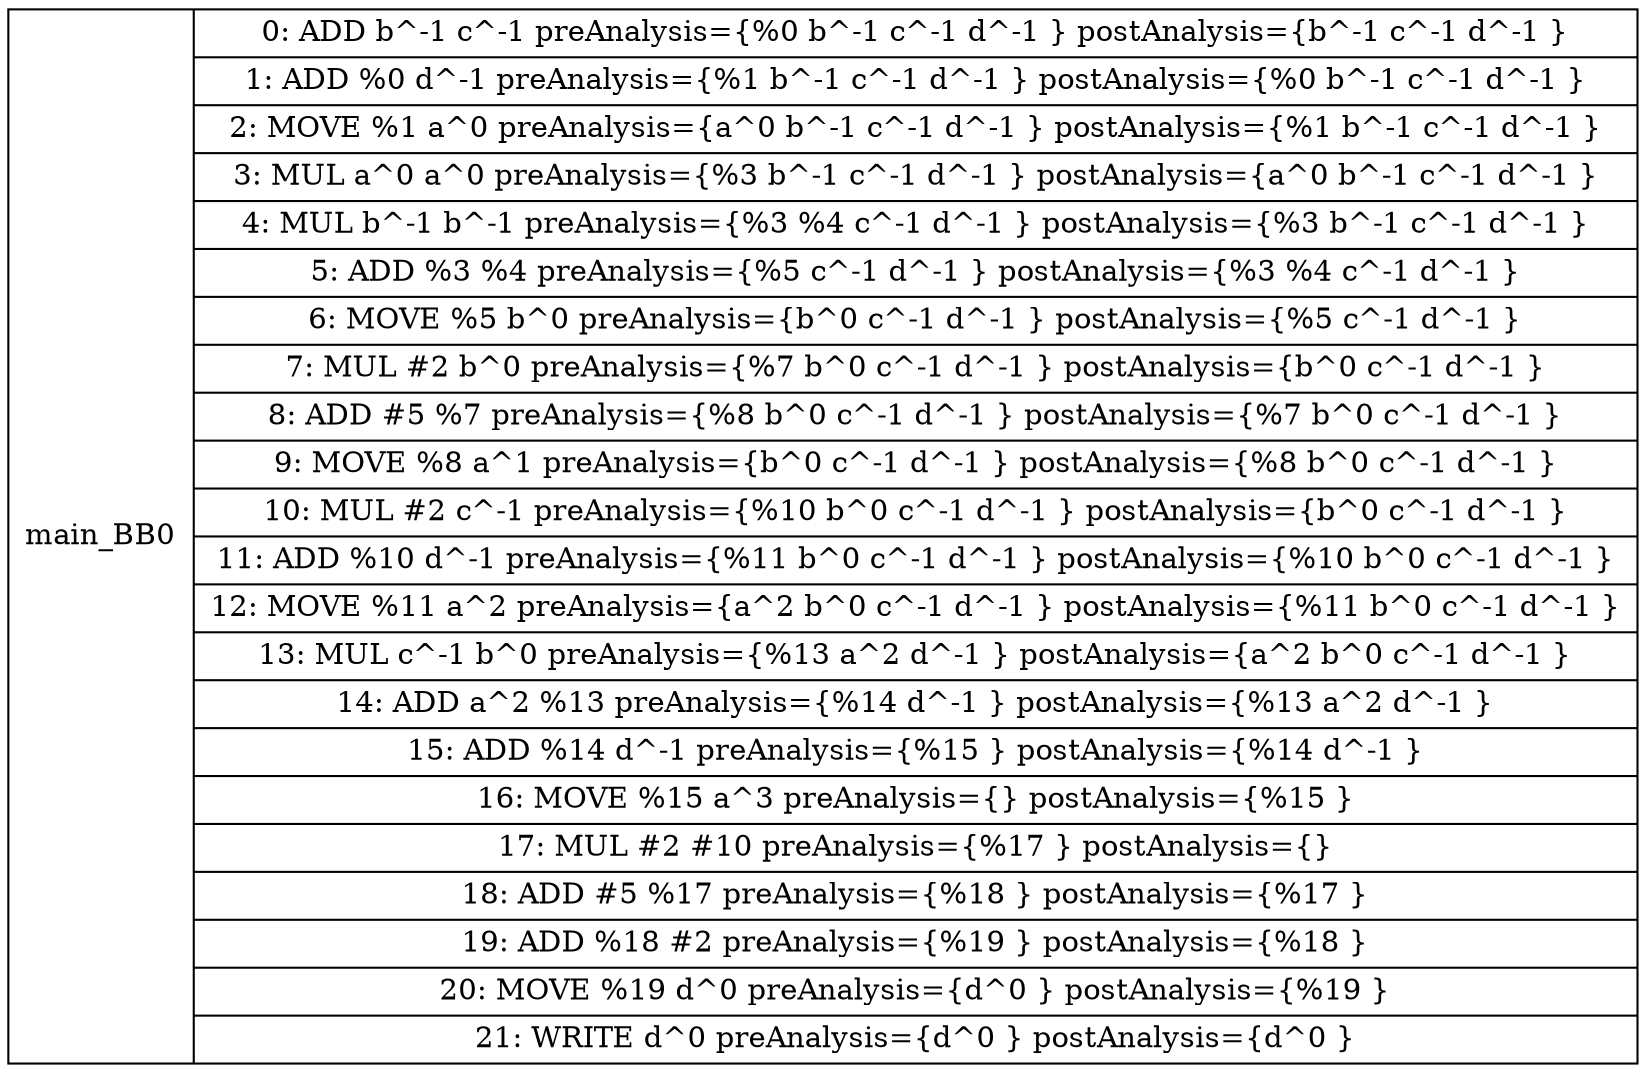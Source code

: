 diGraph G { 
main_BB0 [shape=record, label="<b>main_BB0| {0: ADD b^-1 c^-1 preAnalysis=\{%0 b^-1 c^-1 d^-1 \} postAnalysis=\{b^-1 c^-1 d^-1 \}|1: ADD %0 d^-1 preAnalysis=\{%1 b^-1 c^-1 d^-1 \} postAnalysis=\{%0 b^-1 c^-1 d^-1 \}|2: MOVE %1 a^0 preAnalysis=\{a^0 b^-1 c^-1 d^-1 \} postAnalysis=\{%1 b^-1 c^-1 d^-1 \}|3: MUL a^0 a^0 preAnalysis=\{%3 b^-1 c^-1 d^-1 \} postAnalysis=\{a^0 b^-1 c^-1 d^-1 \}|4: MUL b^-1 b^-1 preAnalysis=\{%3 %4 c^-1 d^-1 \} postAnalysis=\{%3 b^-1 c^-1 d^-1 \}|5: ADD %3 %4 preAnalysis=\{%5 c^-1 d^-1 \} postAnalysis=\{%3 %4 c^-1 d^-1 \}|6: MOVE %5 b^0 preAnalysis=\{b^0 c^-1 d^-1 \} postAnalysis=\{%5 c^-1 d^-1 \}|7: MUL #2 b^0 preAnalysis=\{%7 b^0 c^-1 d^-1 \} postAnalysis=\{b^0 c^-1 d^-1 \}|8: ADD #5 %7 preAnalysis=\{%8 b^0 c^-1 d^-1 \} postAnalysis=\{%7 b^0 c^-1 d^-1 \}|9: MOVE %8 a^1 preAnalysis=\{b^0 c^-1 d^-1 \} postAnalysis=\{%8 b^0 c^-1 d^-1 \}|10: MUL #2 c^-1 preAnalysis=\{%10 b^0 c^-1 d^-1 \} postAnalysis=\{b^0 c^-1 d^-1 \}|11: ADD %10 d^-1 preAnalysis=\{%11 b^0 c^-1 d^-1 \} postAnalysis=\{%10 b^0 c^-1 d^-1 \}|12: MOVE %11 a^2 preAnalysis=\{a^2 b^0 c^-1 d^-1 \} postAnalysis=\{%11 b^0 c^-1 d^-1 \}|13: MUL c^-1 b^0 preAnalysis=\{%13 a^2 d^-1 \} postAnalysis=\{a^2 b^0 c^-1 d^-1 \}|14: ADD a^2 %13 preAnalysis=\{%14 d^-1 \} postAnalysis=\{%13 a^2 d^-1 \}|15: ADD %14 d^-1 preAnalysis=\{%15 \} postAnalysis=\{%14 d^-1 \}|16: MOVE %15 a^3 preAnalysis=\{\} postAnalysis=\{%15 \}|17: MUL #2 #10 preAnalysis=\{%17 \} postAnalysis=\{\}|18: ADD #5 %17 preAnalysis=\{%18 \} postAnalysis=\{%17 \}|19: ADD %18 #2 preAnalysis=\{%19 \} postAnalysis=\{%18 \}|20: MOVE %19 d^0 preAnalysis=\{d^0 \} postAnalysis=\{%19 \}|21: WRITE d^0 preAnalysis=\{d^0 \} postAnalysis=\{d^0 \}}"];



}